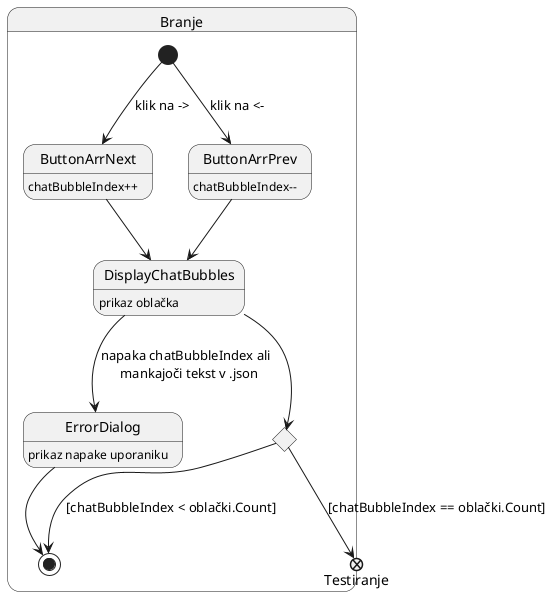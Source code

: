 @startuml

state Branje {
    state ButtonArrNext
    state ButtonArrPrev
    state DisplayChatBubbles
    state ErrorDialog
    state case <<choice>>
    state Testiranje <<exitPoint>>

    [*] --> ButtonArrNext : klik na ->
    ButtonArrNext :  chatBubbleIndex++
    [*] --> ButtonArrPrev : klik na <-
    ButtonArrPrev : chatBubbleIndex--

    ButtonArrNext --> DisplayChatBubbles
    ButtonArrPrev --> DisplayChatBubbles
    DisplayChatBubbles : prikaz oblačka 
    DisplayChatBubbles --> ErrorDialog : napaka chatBubbleIndex ali \n mankajoči tekst v .json
    
    DisplayChatBubbles --> case
    case --> Testiranje : [chatBubbleIndex == oblački.Count]
    case --> [*] : [chatBubbleIndex < oblački.Count]

    ErrorDialog --> [*]
    ErrorDialog : prikaz napake uporaniku
}

@enduml